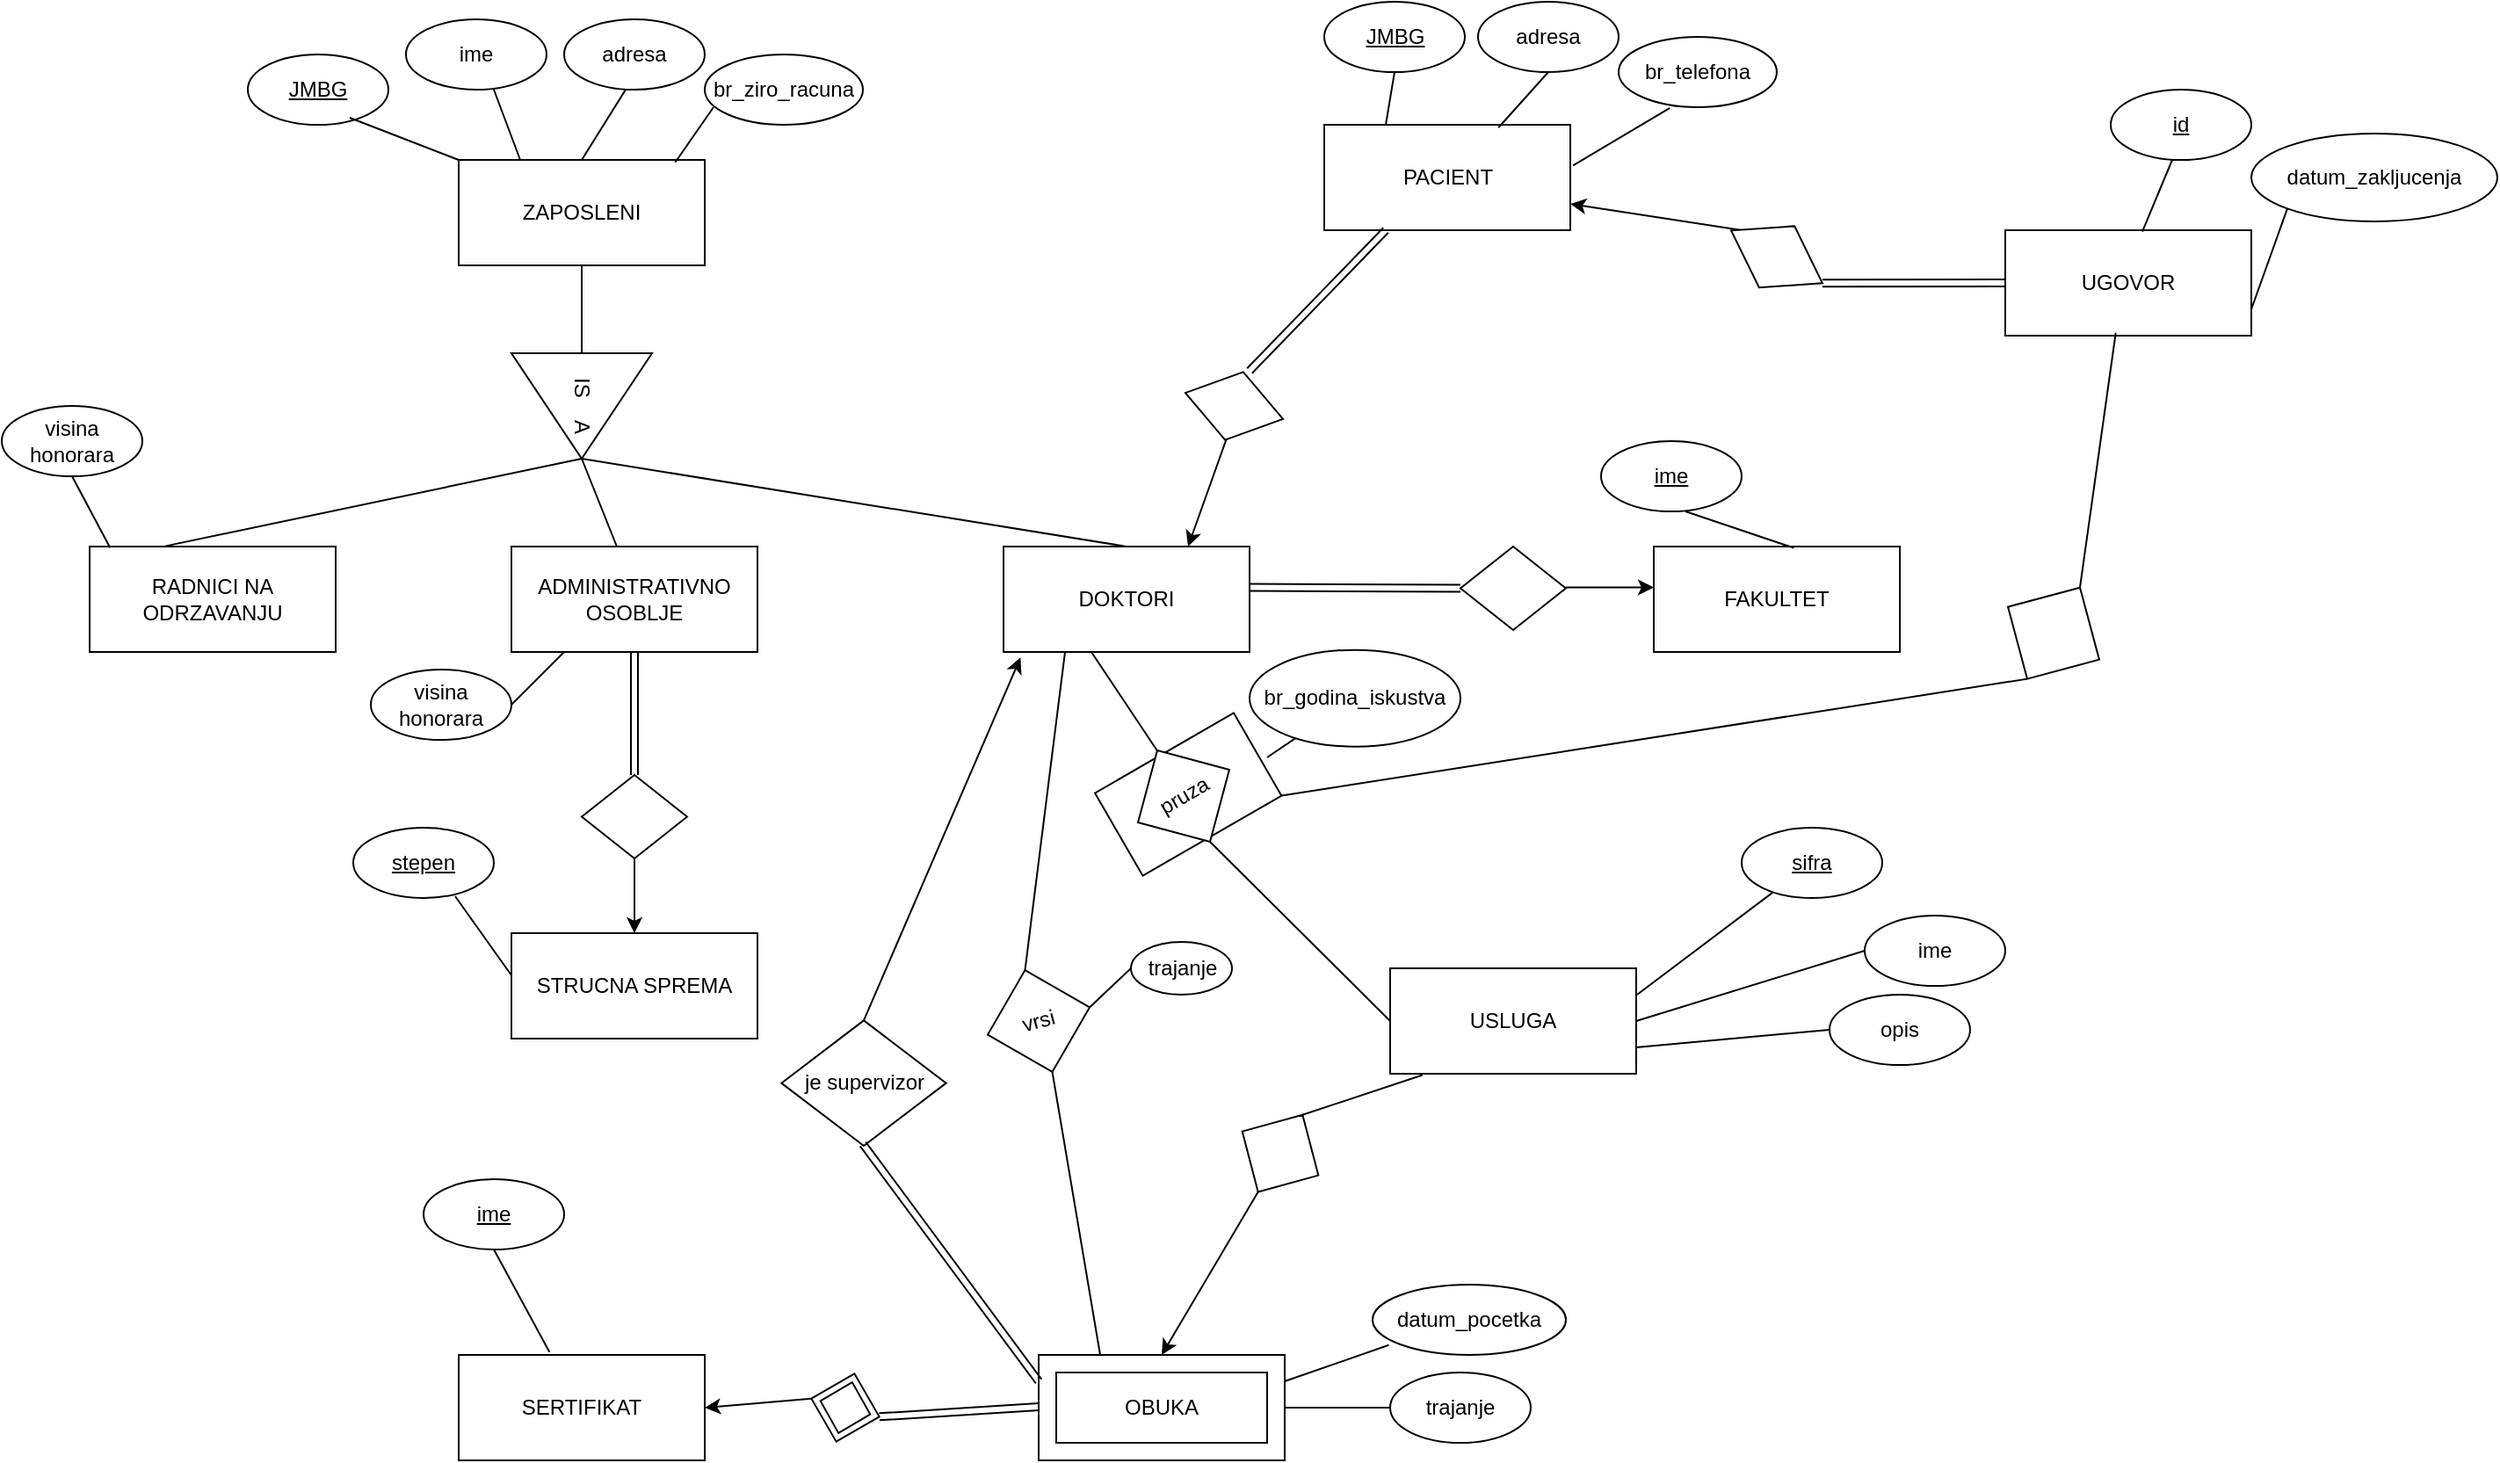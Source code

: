 <mxfile version="24.7.8">
  <diagram name="Page-1" id="wDqIaU0gODmD64XXhmHz">
    <mxGraphModel dx="1290" dy="629" grid="1" gridSize="10" guides="1" tooltips="1" connect="1" arrows="1" fold="1" page="1" pageScale="1" pageWidth="1920" pageHeight="1200" math="0" shadow="0">
      <root>
        <mxCell id="0" />
        <mxCell id="1" parent="0" />
        <mxCell id="XbF-rOs4XdWgE42feBn7-68" value="" style="rounded=0;whiteSpace=wrap;html=1;" vertex="1" parent="1">
          <mxGeometry x="650" y="820" width="140" height="60" as="geometry" />
        </mxCell>
        <mxCell id="XbF-rOs4XdWgE42feBn7-129" value="OBUKA" style="whiteSpace=wrap;html=1;align=center;" vertex="1" parent="1">
          <mxGeometry x="660" y="830" width="120" height="40" as="geometry" />
        </mxCell>
        <mxCell id="XbF-rOs4XdWgE42feBn7-105" value="" style="rounded=0;whiteSpace=wrap;html=1;rotation=-30;" vertex="1" parent="1">
          <mxGeometry x="689.52" y="473.84" width="91.17" height="54.37" as="geometry" />
        </mxCell>
        <mxCell id="XbF-rOs4XdWgE42feBn7-1" value="ZAPOSLENI" style="rounded=0;whiteSpace=wrap;html=1;" vertex="1" parent="1">
          <mxGeometry x="320" y="140" width="140" height="60" as="geometry" />
        </mxCell>
        <mxCell id="XbF-rOs4XdWgE42feBn7-3" value="adresa" style="ellipse;whiteSpace=wrap;html=1;" vertex="1" parent="1">
          <mxGeometry x="380" y="60" width="80" height="40" as="geometry" />
        </mxCell>
        <mxCell id="XbF-rOs4XdWgE42feBn7-4" value="br_ziro_racuna" style="ellipse;whiteSpace=wrap;html=1;" vertex="1" parent="1">
          <mxGeometry x="460" y="80" width="90" height="40" as="geometry" />
        </mxCell>
        <mxCell id="XbF-rOs4XdWgE42feBn7-5" value="ime" style="ellipse;whiteSpace=wrap;html=1;" vertex="1" parent="1">
          <mxGeometry x="290" y="60" width="80" height="40" as="geometry" />
        </mxCell>
        <mxCell id="XbF-rOs4XdWgE42feBn7-6" value="JMBG" style="ellipse;whiteSpace=wrap;html=1;fontStyle=4" vertex="1" parent="1">
          <mxGeometry x="200" y="80" width="80" height="40" as="geometry" />
        </mxCell>
        <mxCell id="XbF-rOs4XdWgE42feBn7-7" value="" style="endArrow=none;html=1;rounded=0;exitX=0.5;exitY=0;exitDx=0;exitDy=0;" edge="1" parent="1" source="XbF-rOs4XdWgE42feBn7-1">
          <mxGeometry width="50" height="50" relative="1" as="geometry">
            <mxPoint x="365" y="150" as="sourcePoint" />
            <mxPoint x="415" y="100" as="targetPoint" />
          </mxGeometry>
        </mxCell>
        <mxCell id="XbF-rOs4XdWgE42feBn7-8" value="" style="endArrow=none;html=1;rounded=0;exitX=0.88;exitY=0.023;exitDx=0;exitDy=0;exitPerimeter=0;" edge="1" parent="1" source="XbF-rOs4XdWgE42feBn7-1">
          <mxGeometry width="50" height="50" relative="1" as="geometry">
            <mxPoint x="440" y="150" as="sourcePoint" />
            <mxPoint x="465" y="110" as="targetPoint" />
          </mxGeometry>
        </mxCell>
        <mxCell id="XbF-rOs4XdWgE42feBn7-9" value="" style="endArrow=none;html=1;rounded=0;exitX=0.25;exitY=0;exitDx=0;exitDy=0;" edge="1" parent="1" source="XbF-rOs4XdWgE42feBn7-1">
          <mxGeometry width="50" height="50" relative="1" as="geometry">
            <mxPoint x="360" y="150" as="sourcePoint" />
            <mxPoint x="340" y="100" as="targetPoint" />
          </mxGeometry>
        </mxCell>
        <mxCell id="XbF-rOs4XdWgE42feBn7-18" value="" style="endArrow=none;html=1;rounded=0;exitX=0;exitY=0;exitDx=0;exitDy=0;" edge="1" parent="1" source="XbF-rOs4XdWgE42feBn7-1">
          <mxGeometry width="50" height="50" relative="1" as="geometry">
            <mxPoint x="270" y="150" as="sourcePoint" />
            <mxPoint x="258" y="116" as="targetPoint" />
          </mxGeometry>
        </mxCell>
        <mxCell id="XbF-rOs4XdWgE42feBn7-19" value="" style="endArrow=none;html=1;rounded=0;entryX=0.5;entryY=1;entryDx=0;entryDy=0;" edge="1" parent="1" target="XbF-rOs4XdWgE42feBn7-1">
          <mxGeometry width="50" height="50" relative="1" as="geometry">
            <mxPoint x="390" y="250" as="sourcePoint" />
            <mxPoint x="560" y="290" as="targetPoint" />
          </mxGeometry>
        </mxCell>
        <mxCell id="XbF-rOs4XdWgE42feBn7-20" value="IS&amp;nbsp; &amp;nbsp; A" style="triangle;whiteSpace=wrap;html=1;rotation=90;align=center;" vertex="1" parent="1">
          <mxGeometry x="360" y="240" width="60" height="80" as="geometry" />
        </mxCell>
        <mxCell id="XbF-rOs4XdWgE42feBn7-21" value="" style="endArrow=none;html=1;rounded=0;exitX=0.306;exitY=-0.003;exitDx=0;exitDy=0;exitPerimeter=0;" edge="1" parent="1" source="XbF-rOs4XdWgE42feBn7-25">
          <mxGeometry width="50" height="50" relative="1" as="geometry">
            <mxPoint x="280" y="360" as="sourcePoint" />
            <mxPoint x="390" y="310" as="targetPoint" />
          </mxGeometry>
        </mxCell>
        <mxCell id="XbF-rOs4XdWgE42feBn7-22" value="" style="endArrow=none;html=1;rounded=0;entryX=1;entryY=0.5;entryDx=0;entryDy=0;exitX=0.437;exitY=0.05;exitDx=0;exitDy=0;exitPerimeter=0;" edge="1" parent="1" source="XbF-rOs4XdWgE42feBn7-26" target="XbF-rOs4XdWgE42feBn7-20">
          <mxGeometry width="50" height="50" relative="1" as="geometry">
            <mxPoint x="390" y="360" as="sourcePoint" />
            <mxPoint x="560" y="290" as="targetPoint" />
          </mxGeometry>
        </mxCell>
        <mxCell id="XbF-rOs4XdWgE42feBn7-23" value="" style="endArrow=none;html=1;rounded=0;exitX=0.5;exitY=0;exitDx=0;exitDy=0;" edge="1" parent="1" source="XbF-rOs4XdWgE42feBn7-24">
          <mxGeometry width="50" height="50" relative="1" as="geometry">
            <mxPoint x="520" y="360" as="sourcePoint" />
            <mxPoint x="390" y="310" as="targetPoint" />
          </mxGeometry>
        </mxCell>
        <mxCell id="XbF-rOs4XdWgE42feBn7-24" value="DOKTORI" style="rounded=0;whiteSpace=wrap;html=1;" vertex="1" parent="1">
          <mxGeometry x="630" y="360" width="140" height="60" as="geometry" />
        </mxCell>
        <mxCell id="XbF-rOs4XdWgE42feBn7-25" value="RADNICI NA ODRZAVANJU" style="rounded=0;whiteSpace=wrap;html=1;" vertex="1" parent="1">
          <mxGeometry x="110" y="360" width="140" height="60" as="geometry" />
        </mxCell>
        <mxCell id="XbF-rOs4XdWgE42feBn7-26" value="ADMINISTRATIVNO OSOBLJE" style="rounded=0;whiteSpace=wrap;html=1;" vertex="1" parent="1">
          <mxGeometry x="350" y="360" width="140" height="60" as="geometry" />
        </mxCell>
        <mxCell id="XbF-rOs4XdWgE42feBn7-27" value="" style="endArrow=none;html=1;rounded=0;exitX=0.083;exitY=0.01;exitDx=0;exitDy=0;exitPerimeter=0;" edge="1" parent="1" source="XbF-rOs4XdWgE42feBn7-25">
          <mxGeometry width="50" height="50" relative="1" as="geometry">
            <mxPoint x="140" y="360" as="sourcePoint" />
            <mxPoint x="100" y="320" as="targetPoint" />
          </mxGeometry>
        </mxCell>
        <mxCell id="XbF-rOs4XdWgE42feBn7-28" value="" style="endArrow=none;html=1;rounded=0;exitX=1;exitY=0.5;exitDx=0;exitDy=0;" edge="1" parent="1" source="XbF-rOs4XdWgE42feBn7-29">
          <mxGeometry width="50" height="50" relative="1" as="geometry">
            <mxPoint x="360" y="450" as="sourcePoint" />
            <mxPoint x="380" y="420" as="targetPoint" />
          </mxGeometry>
        </mxCell>
        <mxCell id="XbF-rOs4XdWgE42feBn7-29" value="visina honorara" style="ellipse;whiteSpace=wrap;html=1;" vertex="1" parent="1">
          <mxGeometry x="270" y="430" width="80" height="40" as="geometry" />
        </mxCell>
        <mxCell id="XbF-rOs4XdWgE42feBn7-31" value="visina honorara" style="ellipse;whiteSpace=wrap;html=1;" vertex="1" parent="1">
          <mxGeometry x="60" y="280" width="80" height="40" as="geometry" />
        </mxCell>
        <mxCell id="XbF-rOs4XdWgE42feBn7-36" value="" style="endArrow=none;html=1;rounded=0;entryX=0.5;entryY=1;entryDx=0;entryDy=0;" edge="1" parent="1" target="XbF-rOs4XdWgE42feBn7-34">
          <mxGeometry width="50" height="50" relative="1" as="geometry">
            <mxPoint x="420" y="500" as="sourcePoint" />
            <mxPoint x="420" y="420" as="targetPoint" />
          </mxGeometry>
        </mxCell>
        <mxCell id="XbF-rOs4XdWgE42feBn7-34" value="" style="shape=rhombus;perimeter=rhombusPerimeter;whiteSpace=wrap;html=1;align=center;direction=south;" vertex="1" parent="1">
          <mxGeometry x="390" y="490" width="60" height="47.5" as="geometry" />
        </mxCell>
        <mxCell id="XbF-rOs4XdWgE42feBn7-39" value="" style="endArrow=classic;html=1;rounded=0;" edge="1" parent="1">
          <mxGeometry width="50" height="50" relative="1" as="geometry">
            <mxPoint x="420" y="537.5" as="sourcePoint" />
            <mxPoint x="420" y="580" as="targetPoint" />
            <Array as="points">
              <mxPoint x="420" y="537.5" />
            </Array>
          </mxGeometry>
        </mxCell>
        <mxCell id="XbF-rOs4XdWgE42feBn7-40" value="STRUCNA SPREMA" style="rounded=0;whiteSpace=wrap;html=1;" vertex="1" parent="1">
          <mxGeometry x="350" y="580" width="140" height="60" as="geometry" />
        </mxCell>
        <mxCell id="XbF-rOs4XdWgE42feBn7-42" value="&lt;u&gt;stepen&lt;/u&gt;" style="ellipse;whiteSpace=wrap;html=1;" vertex="1" parent="1">
          <mxGeometry x="260" y="520" width="80" height="40" as="geometry" />
        </mxCell>
        <mxCell id="XbF-rOs4XdWgE42feBn7-43" value="" style="endArrow=none;html=1;rounded=0;exitX=0;exitY=0.4;exitDx=0;exitDy=0;exitPerimeter=0;" edge="1" parent="1" source="XbF-rOs4XdWgE42feBn7-40">
          <mxGeometry width="50" height="50" relative="1" as="geometry">
            <mxPoint x="340" y="600" as="sourcePoint" />
            <mxPoint x="318" y="559" as="targetPoint" />
          </mxGeometry>
        </mxCell>
        <mxCell id="XbF-rOs4XdWgE42feBn7-44" value="" style="endArrow=none;html=1;rounded=0;entryX=0.5;entryY=1;entryDx=0;entryDy=0;" edge="1" parent="1" target="XbF-rOs4XdWgE42feBn7-45">
          <mxGeometry width="50" height="50" relative="1" as="geometry">
            <mxPoint x="920" y="370" as="sourcePoint" />
            <mxPoint x="920" y="290" as="targetPoint" />
          </mxGeometry>
        </mxCell>
        <mxCell id="XbF-rOs4XdWgE42feBn7-45" value="" style="shape=rhombus;perimeter=rhombusPerimeter;whiteSpace=wrap;html=1;align=center;direction=south;" vertex="1" parent="1">
          <mxGeometry x="890" y="360" width="60" height="47.5" as="geometry" />
        </mxCell>
        <mxCell id="XbF-rOs4XdWgE42feBn7-47" value="" style="shape=link;html=1;rounded=0;entryX=0.5;entryY=1;entryDx=0;entryDy=0;" edge="1" parent="1" target="XbF-rOs4XdWgE42feBn7-45">
          <mxGeometry relative="1" as="geometry">
            <mxPoint x="770" y="383.25" as="sourcePoint" />
            <mxPoint x="880" y="383.25" as="targetPoint" />
          </mxGeometry>
        </mxCell>
        <mxCell id="XbF-rOs4XdWgE42feBn7-48" value="" style="resizable=0;html=1;whiteSpace=wrap;align=right;verticalAlign=bottom;" connectable="0" vertex="1" parent="XbF-rOs4XdWgE42feBn7-47">
          <mxGeometry x="1" relative="1" as="geometry" />
        </mxCell>
        <mxCell id="XbF-rOs4XdWgE42feBn7-49" value="" style="shape=link;html=1;rounded=0;" edge="1" parent="1">
          <mxGeometry relative="1" as="geometry">
            <mxPoint x="420" y="420" as="sourcePoint" />
            <mxPoint x="420" y="490" as="targetPoint" />
          </mxGeometry>
        </mxCell>
        <mxCell id="XbF-rOs4XdWgE42feBn7-51" value="" style="endArrow=classic;html=1;rounded=0;" edge="1" parent="1">
          <mxGeometry width="50" height="50" relative="1" as="geometry">
            <mxPoint x="950" y="383.25" as="sourcePoint" />
            <mxPoint x="1000" y="383.25" as="targetPoint" />
            <Array as="points">
              <mxPoint x="950" y="383.25" />
            </Array>
          </mxGeometry>
        </mxCell>
        <mxCell id="XbF-rOs4XdWgE42feBn7-52" value="FAKULTET" style="rounded=0;whiteSpace=wrap;html=1;" vertex="1" parent="1">
          <mxGeometry x="1000" y="360" width="140" height="60" as="geometry" />
        </mxCell>
        <mxCell id="XbF-rOs4XdWgE42feBn7-53" value="&lt;u&gt;ime&lt;/u&gt;" style="ellipse;whiteSpace=wrap;html=1;" vertex="1" parent="1">
          <mxGeometry x="970" y="300" width="80" height="40" as="geometry" />
        </mxCell>
        <mxCell id="XbF-rOs4XdWgE42feBn7-54" value="" style="endArrow=none;html=1;rounded=0;exitX=0.569;exitY=0.013;exitDx=0;exitDy=0;exitPerimeter=0;" edge="1" parent="1" source="XbF-rOs4XdWgE42feBn7-52">
          <mxGeometry width="50" height="50" relative="1" as="geometry">
            <mxPoint x="1040" y="370" as="sourcePoint" />
            <mxPoint x="1018" y="340" as="targetPoint" />
          </mxGeometry>
        </mxCell>
        <mxCell id="XbF-rOs4XdWgE42feBn7-55" value="USLUGA" style="rounded=0;whiteSpace=wrap;html=1;" vertex="1" parent="1">
          <mxGeometry x="850" y="600" width="140" height="60" as="geometry" />
        </mxCell>
        <mxCell id="XbF-rOs4XdWgE42feBn7-56" value="&lt;u&gt;sifra&lt;/u&gt;" style="ellipse;whiteSpace=wrap;html=1;" vertex="1" parent="1">
          <mxGeometry x="1050" y="520" width="80" height="40" as="geometry" />
        </mxCell>
        <mxCell id="XbF-rOs4XdWgE42feBn7-57" value="ime" style="ellipse;whiteSpace=wrap;html=1;" vertex="1" parent="1">
          <mxGeometry x="1120" y="570" width="80" height="40" as="geometry" />
        </mxCell>
        <mxCell id="XbF-rOs4XdWgE42feBn7-58" value="opis" style="ellipse;whiteSpace=wrap;html=1;" vertex="1" parent="1">
          <mxGeometry x="1099.98" y="615" width="80" height="40" as="geometry" />
        </mxCell>
        <mxCell id="XbF-rOs4XdWgE42feBn7-59" value="" style="endArrow=none;html=1;rounded=0;" edge="1" parent="1" target="XbF-rOs4XdWgE42feBn7-56">
          <mxGeometry width="50" height="50" relative="1" as="geometry">
            <mxPoint x="990.5" y="615" as="sourcePoint" />
            <mxPoint x="990" y="575" as="targetPoint" />
          </mxGeometry>
        </mxCell>
        <mxCell id="XbF-rOs4XdWgE42feBn7-60" value="" style="endArrow=none;html=1;rounded=0;exitX=0;exitY=0.5;exitDx=0;exitDy=0;entryX=1;entryY=0.5;entryDx=0;entryDy=0;" edge="1" parent="1" source="XbF-rOs4XdWgE42feBn7-57" target="XbF-rOs4XdWgE42feBn7-55">
          <mxGeometry width="50" height="50" relative="1" as="geometry">
            <mxPoint x="1070" y="500" as="sourcePoint" />
            <mxPoint x="1008" y="479" as="targetPoint" />
          </mxGeometry>
        </mxCell>
        <mxCell id="XbF-rOs4XdWgE42feBn7-61" value="" style="endArrow=none;html=1;rounded=0;exitX=0;exitY=0.5;exitDx=0;exitDy=0;entryX=1;entryY=0.75;entryDx=0;entryDy=0;" edge="1" parent="1" source="XbF-rOs4XdWgE42feBn7-58" target="XbF-rOs4XdWgE42feBn7-55">
          <mxGeometry width="50" height="50" relative="1" as="geometry">
            <mxPoint x="980" y="670" as="sourcePoint" />
            <mxPoint x="918" y="649" as="targetPoint" />
          </mxGeometry>
        </mxCell>
        <mxCell id="XbF-rOs4XdWgE42feBn7-63" value="" style="endArrow=none;html=1;rounded=0;exitX=0.357;exitY=1;exitDx=0;exitDy=0;exitPerimeter=0;" edge="1" parent="1" source="XbF-rOs4XdWgE42feBn7-24">
          <mxGeometry width="50" height="50" relative="1" as="geometry">
            <mxPoint x="710" y="470" as="sourcePoint" />
            <mxPoint x="720" y="480" as="targetPoint" />
          </mxGeometry>
        </mxCell>
        <mxCell id="XbF-rOs4XdWgE42feBn7-64" value="pruza" style="shape=rhombus;perimeter=rhombusPerimeter;whiteSpace=wrap;html=1;align=center;direction=south;rotation=-30;" vertex="1" parent="1">
          <mxGeometry x="702.5" y="472.01" width="60" height="60" as="geometry" />
        </mxCell>
        <mxCell id="XbF-rOs4XdWgE42feBn7-65" value="" style="endArrow=none;html=1;rounded=0;exitX=1;exitY=0.5;exitDx=0;exitDy=0;entryX=0;entryY=0.5;entryDx=0;entryDy=0;" edge="1" parent="1" source="XbF-rOs4XdWgE42feBn7-64" target="XbF-rOs4XdWgE42feBn7-55">
          <mxGeometry width="50" height="50" relative="1" as="geometry">
            <mxPoint x="750" y="530" as="sourcePoint" />
            <mxPoint x="790" y="590" as="targetPoint" />
          </mxGeometry>
        </mxCell>
        <mxCell id="XbF-rOs4XdWgE42feBn7-66" value="" style="endArrow=none;html=1;rounded=0;" edge="1" parent="1" source="XbF-rOs4XdWgE42feBn7-67">
          <mxGeometry width="50" height="50" relative="1" as="geometry">
            <mxPoint x="690" y="545" as="sourcePoint" />
            <mxPoint x="780" y="480" as="targetPoint" />
          </mxGeometry>
        </mxCell>
        <mxCell id="XbF-rOs4XdWgE42feBn7-67" value="br_godina_iskustva" style="ellipse;whiteSpace=wrap;html=1;" vertex="1" parent="1">
          <mxGeometry x="770" y="418.84" width="120" height="55" as="geometry" />
        </mxCell>
        <mxCell id="XbF-rOs4XdWgE42feBn7-69" value="" style="endArrow=classic;html=1;rounded=0;entryX=0.5;entryY=0;entryDx=0;entryDy=0;exitX=1;exitY=0.5;exitDx=0;exitDy=0;" edge="1" parent="1" source="XbF-rOs4XdWgE42feBn7-70" target="XbF-rOs4XdWgE42feBn7-68">
          <mxGeometry width="50" height="50" relative="1" as="geometry">
            <mxPoint x="750" y="730" as="sourcePoint" />
            <mxPoint x="690" y="710" as="targetPoint" />
          </mxGeometry>
        </mxCell>
        <mxCell id="XbF-rOs4XdWgE42feBn7-70" value="" style="shape=rhombus;perimeter=rhombusPerimeter;whiteSpace=wrap;html=1;align=center;direction=south;rotation=30;" vertex="1" parent="1">
          <mxGeometry x="762.5" y="680" width="50" height="50.62" as="geometry" />
        </mxCell>
        <mxCell id="XbF-rOs4XdWgE42feBn7-71" value="" style="endArrow=none;html=1;rounded=0;exitX=0;exitY=0.5;exitDx=0;exitDy=0;entryX=0.131;entryY=1.013;entryDx=0;entryDy=0;entryPerimeter=0;" edge="1" parent="1" source="XbF-rOs4XdWgE42feBn7-70" target="XbF-rOs4XdWgE42feBn7-55">
          <mxGeometry width="50" height="50" relative="1" as="geometry">
            <mxPoint x="800" y="680" as="sourcePoint" />
            <mxPoint x="850" y="630" as="targetPoint" />
          </mxGeometry>
        </mxCell>
        <mxCell id="XbF-rOs4XdWgE42feBn7-72" value="datum_pocetka" style="ellipse;whiteSpace=wrap;html=1;" vertex="1" parent="1">
          <mxGeometry x="840" y="780" width="110" height="40" as="geometry" />
        </mxCell>
        <mxCell id="XbF-rOs4XdWgE42feBn7-73" value="trajanje" style="ellipse;whiteSpace=wrap;html=1;" vertex="1" parent="1">
          <mxGeometry x="850" y="830" width="80" height="40" as="geometry" />
        </mxCell>
        <mxCell id="XbF-rOs4XdWgE42feBn7-74" value="" style="endArrow=none;html=1;rounded=0;exitX=1;exitY=0.25;exitDx=0;exitDy=0;entryX=0.084;entryY=0.86;entryDx=0;entryDy=0;entryPerimeter=0;" edge="1" parent="1" source="XbF-rOs4XdWgE42feBn7-68" target="XbF-rOs4XdWgE42feBn7-72">
          <mxGeometry width="50" height="50" relative="1" as="geometry">
            <mxPoint x="820" y="790" as="sourcePoint" />
            <mxPoint x="870" y="737" as="targetPoint" />
          </mxGeometry>
        </mxCell>
        <mxCell id="XbF-rOs4XdWgE42feBn7-75" value="" style="endArrow=none;html=1;rounded=0;entryX=0;entryY=0.5;entryDx=0;entryDy=0;" edge="1" parent="1" source="XbF-rOs4XdWgE42feBn7-68" target="XbF-rOs4XdWgE42feBn7-73">
          <mxGeometry width="50" height="50" relative="1" as="geometry">
            <mxPoint x="870" y="910" as="sourcePoint" />
            <mxPoint x="920" y="857" as="targetPoint" />
          </mxGeometry>
        </mxCell>
        <mxCell id="XbF-rOs4XdWgE42feBn7-76" value="" style="endArrow=none;html=1;rounded=0;exitX=0.25;exitY=1;exitDx=0;exitDy=0;entryX=0;entryY=0.5;entryDx=0;entryDy=0;" edge="1" parent="1" source="XbF-rOs4XdWgE42feBn7-24" target="XbF-rOs4XdWgE42feBn7-77">
          <mxGeometry width="50" height="50" relative="1" as="geometry">
            <mxPoint x="630" y="470" as="sourcePoint" />
            <mxPoint x="640" y="600" as="targetPoint" />
          </mxGeometry>
        </mxCell>
        <mxCell id="XbF-rOs4XdWgE42feBn7-77" value="vrsi" style="shape=rhombus;perimeter=rhombusPerimeter;whiteSpace=wrap;html=1;align=center;direction=south;rotation=-15;" vertex="1" parent="1">
          <mxGeometry x="620.001" y="600.001" width="60" height="60" as="geometry" />
        </mxCell>
        <mxCell id="XbF-rOs4XdWgE42feBn7-78" value="" style="endArrow=none;html=1;rounded=0;exitX=1;exitY=0.5;exitDx=0;exitDy=0;entryX=0.25;entryY=0;entryDx=0;entryDy=0;" edge="1" parent="1" source="XbF-rOs4XdWgE42feBn7-77" target="XbF-rOs4XdWgE42feBn7-68">
          <mxGeometry width="50" height="50" relative="1" as="geometry">
            <mxPoint x="650" y="660" as="sourcePoint" />
            <mxPoint x="700" y="823" as="targetPoint" />
          </mxGeometry>
        </mxCell>
        <mxCell id="XbF-rOs4XdWgE42feBn7-79" value="trajanje" style="ellipse;whiteSpace=wrap;html=1;" vertex="1" parent="1">
          <mxGeometry x="702.5" y="585" width="57.5" height="30" as="geometry" />
        </mxCell>
        <mxCell id="XbF-rOs4XdWgE42feBn7-80" value="" style="endArrow=none;html=1;rounded=0;exitX=0;exitY=0.5;exitDx=0;exitDy=0;entryX=0.5;entryY=0;entryDx=0;entryDy=0;" edge="1" parent="1" source="XbF-rOs4XdWgE42feBn7-79" target="XbF-rOs4XdWgE42feBn7-77">
          <mxGeometry width="50" height="50" relative="1" as="geometry">
            <mxPoint x="730" y="640" as="sourcePoint" />
            <mxPoint x="710" y="670" as="targetPoint" />
          </mxGeometry>
        </mxCell>
        <mxCell id="XbF-rOs4XdWgE42feBn7-82" value="je supervizor" style="shape=rhombus;perimeter=rhombusPerimeter;whiteSpace=wrap;html=1;align=center;direction=south;rotation=0;" vertex="1" parent="1">
          <mxGeometry x="503.63" y="629.68" width="93.71" height="71.29" as="geometry" />
        </mxCell>
        <mxCell id="XbF-rOs4XdWgE42feBn7-83" value="" style="endArrow=classic;html=1;rounded=0;entryX=0.069;entryY=1.053;entryDx=0;entryDy=0;entryPerimeter=0;exitX=0;exitY=0.5;exitDx=0;exitDy=0;" edge="1" parent="1" source="XbF-rOs4XdWgE42feBn7-82" target="XbF-rOs4XdWgE42feBn7-24">
          <mxGeometry width="50" height="50" relative="1" as="geometry">
            <mxPoint x="560" y="630" as="sourcePoint" />
            <mxPoint x="660" y="515" as="targetPoint" />
          </mxGeometry>
        </mxCell>
        <mxCell id="XbF-rOs4XdWgE42feBn7-85" value="PACIENT" style="rounded=0;whiteSpace=wrap;html=1;" vertex="1" parent="1">
          <mxGeometry x="812.5" y="120" width="140" height="60" as="geometry" />
        </mxCell>
        <mxCell id="XbF-rOs4XdWgE42feBn7-86" value="JMBG" style="ellipse;whiteSpace=wrap;html=1;fontStyle=4" vertex="1" parent="1">
          <mxGeometry x="812.5" y="50" width="80" height="40" as="geometry" />
        </mxCell>
        <mxCell id="XbF-rOs4XdWgE42feBn7-87" value="adresa" style="ellipse;whiteSpace=wrap;html=1;" vertex="1" parent="1">
          <mxGeometry x="900" y="50" width="80" height="40" as="geometry" />
        </mxCell>
        <mxCell id="XbF-rOs4XdWgE42feBn7-88" value="br_telefona" style="ellipse;whiteSpace=wrap;html=1;" vertex="1" parent="1">
          <mxGeometry x="980" y="70" width="90" height="40" as="geometry" />
        </mxCell>
        <mxCell id="XbF-rOs4XdWgE42feBn7-89" value="" style="endArrow=none;html=1;rounded=0;exitX=0.25;exitY=0;exitDx=0;exitDy=0;entryX=0.5;entryY=1;entryDx=0;entryDy=0;" edge="1" parent="1" source="XbF-rOs4XdWgE42feBn7-85" target="XbF-rOs4XdWgE42feBn7-86">
          <mxGeometry width="50" height="50" relative="1" as="geometry">
            <mxPoint x="840" y="100" as="sourcePoint" />
            <mxPoint x="865" y="60" as="targetPoint" />
          </mxGeometry>
        </mxCell>
        <mxCell id="XbF-rOs4XdWgE42feBn7-90" value="" style="endArrow=none;html=1;rounded=0;exitX=0.708;exitY=0.027;exitDx=0;exitDy=0;entryX=0.5;entryY=1;entryDx=0;entryDy=0;exitPerimeter=0;" edge="1" parent="1" source="XbF-rOs4XdWgE42feBn7-85" target="XbF-rOs4XdWgE42feBn7-87">
          <mxGeometry width="50" height="50" relative="1" as="geometry">
            <mxPoint x="640" y="180" as="sourcePoint" />
            <mxPoint x="660" y="150" as="targetPoint" />
          </mxGeometry>
        </mxCell>
        <mxCell id="XbF-rOs4XdWgE42feBn7-91" value="" style="endArrow=none;html=1;rounded=0;exitX=1.011;exitY=0.387;exitDx=0;exitDy=0;entryX=0.324;entryY=1.01;entryDx=0;entryDy=0;entryPerimeter=0;exitPerimeter=0;" edge="1" parent="1" source="XbF-rOs4XdWgE42feBn7-85" target="XbF-rOs4XdWgE42feBn7-88">
          <mxGeometry width="50" height="50" relative="1" as="geometry">
            <mxPoint x="1030" y="160" as="sourcePoint" />
            <mxPoint x="1035" y="130" as="targetPoint" />
          </mxGeometry>
        </mxCell>
        <mxCell id="XbF-rOs4XdWgE42feBn7-92" value="" style="endArrow=classic;html=1;rounded=0;entryX=0.75;entryY=0;entryDx=0;entryDy=0;exitX=0.75;exitY=0.476;exitDx=0;exitDy=0;exitPerimeter=0;" edge="1" parent="1" source="XbF-rOs4XdWgE42feBn7-93" target="XbF-rOs4XdWgE42feBn7-24">
          <mxGeometry width="50" height="50" relative="1" as="geometry">
            <mxPoint x="760" y="300" as="sourcePoint" />
            <mxPoint x="690" y="240" as="targetPoint" />
          </mxGeometry>
        </mxCell>
        <mxCell id="XbF-rOs4XdWgE42feBn7-93" value="" style="shape=rhombus;perimeter=rhombusPerimeter;whiteSpace=wrap;html=1;align=center;direction=south;rotation=15;" vertex="1" parent="1">
          <mxGeometry x="732.5" y="260.02" width="57.5" height="39.96" as="geometry" />
        </mxCell>
        <mxCell id="XbF-rOs4XdWgE42feBn7-96" value="UGOVOR" style="rounded=0;whiteSpace=wrap;html=1;" vertex="1" parent="1">
          <mxGeometry x="1200" y="180" width="140" height="60" as="geometry" />
        </mxCell>
        <mxCell id="XbF-rOs4XdWgE42feBn7-97" value="&lt;u&gt;id&lt;/u&gt;" style="ellipse;whiteSpace=wrap;html=1;" vertex="1" parent="1">
          <mxGeometry x="1260" y="100" width="80" height="40" as="geometry" />
        </mxCell>
        <mxCell id="XbF-rOs4XdWgE42feBn7-98" value="datum_zakljucenja" style="ellipse;whiteSpace=wrap;html=1;" vertex="1" parent="1">
          <mxGeometry x="1340" y="125" width="140" height="50" as="geometry" />
        </mxCell>
        <mxCell id="XbF-rOs4XdWgE42feBn7-99" value="" style="endArrow=none;html=1;rounded=0;exitX=0.557;exitY=0.013;exitDx=0;exitDy=0;exitPerimeter=0;" edge="1" parent="1" source="XbF-rOs4XdWgE42feBn7-96">
          <mxGeometry width="50" height="50" relative="1" as="geometry">
            <mxPoint x="1245" y="190" as="sourcePoint" />
            <mxPoint x="1295" y="140" as="targetPoint" />
          </mxGeometry>
        </mxCell>
        <mxCell id="XbF-rOs4XdWgE42feBn7-100" value="" style="endArrow=none;html=1;rounded=0;exitX=1;exitY=0.75;exitDx=0;exitDy=0;entryX=0;entryY=1;entryDx=0;entryDy=0;" edge="1" parent="1" source="XbF-rOs4XdWgE42feBn7-96" target="XbF-rOs4XdWgE42feBn7-98">
          <mxGeometry width="50" height="50" relative="1" as="geometry">
            <mxPoint x="1330" y="310" as="sourcePoint" />
            <mxPoint x="1347" y="269" as="targetPoint" />
          </mxGeometry>
        </mxCell>
        <mxCell id="XbF-rOs4XdWgE42feBn7-101" value="" style="endArrow=classic;html=1;rounded=0;entryX=1;entryY=0.75;entryDx=0;entryDy=0;" edge="1" parent="1" target="XbF-rOs4XdWgE42feBn7-85">
          <mxGeometry width="50" height="50" relative="1" as="geometry">
            <mxPoint x="1050" y="180" as="sourcePoint" />
            <mxPoint x="965" y="320" as="targetPoint" />
          </mxGeometry>
        </mxCell>
        <mxCell id="XbF-rOs4XdWgE42feBn7-102" value="" style="shape=rhombus;perimeter=rhombusPerimeter;whiteSpace=wrap;html=1;align=center;direction=south;rotation=30;" vertex="1" parent="1">
          <mxGeometry x="1040.03" y="175" width="59.95" height="40.32" as="geometry" />
        </mxCell>
        <mxCell id="XbF-rOs4XdWgE42feBn7-106" value="" style="endArrow=none;html=1;rounded=0;exitX=1;exitY=1;exitDx=0;exitDy=0;entryX=0;entryY=0.5;entryDx=0;entryDy=0;" edge="1" parent="1" source="XbF-rOs4XdWgE42feBn7-105" target="XbF-rOs4XdWgE42feBn7-114">
          <mxGeometry width="50" height="50" relative="1" as="geometry">
            <mxPoint x="880" y="520" as="sourcePoint" />
            <mxPoint x="1210" y="440" as="targetPoint" />
          </mxGeometry>
        </mxCell>
        <mxCell id="XbF-rOs4XdWgE42feBn7-114" value="" style="shape=rhombus;perimeter=rhombusPerimeter;whiteSpace=wrap;html=1;align=center;direction=south;rotation=-150;" vertex="1" parent="1">
          <mxGeometry x="1197.5" y="379.33" width="60" height="60" as="geometry" />
        </mxCell>
        <mxCell id="XbF-rOs4XdWgE42feBn7-118" value="" style="endArrow=none;html=1;rounded=0;entryX=0.449;entryY=0.973;entryDx=0;entryDy=0;entryPerimeter=0;exitX=1;exitY=0.5;exitDx=0;exitDy=0;" edge="1" parent="1" source="XbF-rOs4XdWgE42feBn7-114" target="XbF-rOs4XdWgE42feBn7-96">
          <mxGeometry width="50" height="50" relative="1" as="geometry">
            <mxPoint x="1245" y="380" as="sourcePoint" />
            <mxPoint x="1295" y="330" as="targetPoint" />
          </mxGeometry>
        </mxCell>
        <mxCell id="XbF-rOs4XdWgE42feBn7-119" value="SERTIFIKAT" style="rounded=0;whiteSpace=wrap;html=1;" vertex="1" parent="1">
          <mxGeometry x="320" y="820" width="140" height="60" as="geometry" />
        </mxCell>
        <mxCell id="XbF-rOs4XdWgE42feBn7-120" value="&lt;u&gt;ime&lt;/u&gt;" style="ellipse;whiteSpace=wrap;html=1;" vertex="1" parent="1">
          <mxGeometry x="300" y="720" width="80" height="40" as="geometry" />
        </mxCell>
        <mxCell id="XbF-rOs4XdWgE42feBn7-121" value="" style="endArrow=none;html=1;rounded=0;exitX=0.369;exitY=-0.027;exitDx=0;exitDy=0;exitPerimeter=0;" edge="1" parent="1" source="XbF-rOs4XdWgE42feBn7-119">
          <mxGeometry width="50" height="50" relative="1" as="geometry">
            <mxPoint x="370" y="810" as="sourcePoint" />
            <mxPoint x="340" y="760" as="targetPoint" />
          </mxGeometry>
        </mxCell>
        <mxCell id="XbF-rOs4XdWgE42feBn7-123" value="" style="shape=link;html=1;rounded=0;exitX=0.5;exitY=0;exitDx=0;exitDy=0;" edge="1" parent="1" source="XbF-rOs4XdWgE42feBn7-126">
          <mxGeometry relative="1" as="geometry">
            <mxPoint x="560" y="850" as="sourcePoint" />
            <mxPoint x="650" y="849.5" as="targetPoint" />
          </mxGeometry>
        </mxCell>
        <mxCell id="XbF-rOs4XdWgE42feBn7-124" value="" style="resizable=0;html=1;whiteSpace=wrap;align=left;verticalAlign=bottom;" connectable="0" vertex="1" parent="XbF-rOs4XdWgE42feBn7-123">
          <mxGeometry x="-1" relative="1" as="geometry" />
        </mxCell>
        <mxCell id="XbF-rOs4XdWgE42feBn7-125" value="" style="resizable=0;html=1;whiteSpace=wrap;align=right;verticalAlign=bottom;" connectable="0" vertex="1" parent="XbF-rOs4XdWgE42feBn7-123">
          <mxGeometry x="1" relative="1" as="geometry" />
        </mxCell>
        <mxCell id="XbF-rOs4XdWgE42feBn7-126" value="" style="shape=rhombus;perimeter=rhombusPerimeter;whiteSpace=wrap;html=1;align=center;direction=south;rotation=15;" vertex="1" parent="1">
          <mxGeometry x="520" y="830" width="40" height="40" as="geometry" />
        </mxCell>
        <mxCell id="XbF-rOs4XdWgE42feBn7-127" value="" style="shape=rhombus;perimeter=rhombusPerimeter;whiteSpace=wrap;html=1;align=center;direction=south;rotation=15;" vertex="1" parent="1">
          <mxGeometry x="525.34" y="835" width="29.31" height="30" as="geometry" />
        </mxCell>
        <mxCell id="XbF-rOs4XdWgE42feBn7-128" value="" style="endArrow=classic;html=1;rounded=0;entryX=1;entryY=0.5;entryDx=0;entryDy=0;exitX=0.5;exitY=1;exitDx=0;exitDy=0;" edge="1" parent="1" source="XbF-rOs4XdWgE42feBn7-126" target="XbF-rOs4XdWgE42feBn7-119">
          <mxGeometry width="50" height="50" relative="1" as="geometry">
            <mxPoint x="475.34" y="915" as="sourcePoint" />
            <mxPoint x="525.34" y="865" as="targetPoint" />
          </mxGeometry>
        </mxCell>
        <mxCell id="XbF-rOs4XdWgE42feBn7-133" value="" style="shape=link;html=1;rounded=0;entryX=0;entryY=0.25;entryDx=0;entryDy=0;" edge="1" parent="1" target="XbF-rOs4XdWgE42feBn7-68">
          <mxGeometry relative="1" as="geometry">
            <mxPoint x="550" y="700" as="sourcePoint" />
            <mxPoint x="710" y="700.97" as="targetPoint" />
          </mxGeometry>
        </mxCell>
        <mxCell id="XbF-rOs4XdWgE42feBn7-134" value="" style="resizable=0;html=1;whiteSpace=wrap;align=right;verticalAlign=bottom;" connectable="0" vertex="1" parent="XbF-rOs4XdWgE42feBn7-133">
          <mxGeometry x="1" relative="1" as="geometry" />
        </mxCell>
        <mxCell id="XbF-rOs4XdWgE42feBn7-135" value="" style="shape=link;html=1;rounded=0;entryX=0.25;entryY=1;entryDx=0;entryDy=0;" edge="1" parent="1" target="XbF-rOs4XdWgE42feBn7-85">
          <mxGeometry relative="1" as="geometry">
            <mxPoint x="770" y="260" as="sourcePoint" />
            <mxPoint x="950" y="250.75" as="targetPoint" />
          </mxGeometry>
        </mxCell>
        <mxCell id="XbF-rOs4XdWgE42feBn7-136" value="" style="resizable=0;html=1;whiteSpace=wrap;align=right;verticalAlign=bottom;" connectable="0" vertex="1" parent="XbF-rOs4XdWgE42feBn7-135">
          <mxGeometry x="1" relative="1" as="geometry" />
        </mxCell>
        <mxCell id="XbF-rOs4XdWgE42feBn7-137" value="" style="shape=link;html=1;rounded=0;entryX=0;entryY=0.5;entryDx=0;entryDy=0;exitX=0.5;exitY=0;exitDx=0;exitDy=0;" edge="1" parent="1" source="XbF-rOs4XdWgE42feBn7-102" target="XbF-rOs4XdWgE42feBn7-96">
          <mxGeometry relative="1" as="geometry">
            <mxPoint x="1080" y="260" as="sourcePoint" />
            <mxPoint x="1160" y="280" as="targetPoint" />
          </mxGeometry>
        </mxCell>
        <mxCell id="XbF-rOs4XdWgE42feBn7-138" value="" style="resizable=0;html=1;whiteSpace=wrap;align=right;verticalAlign=bottom;" connectable="0" vertex="1" parent="XbF-rOs4XdWgE42feBn7-137">
          <mxGeometry x="1" relative="1" as="geometry" />
        </mxCell>
      </root>
    </mxGraphModel>
  </diagram>
</mxfile>
